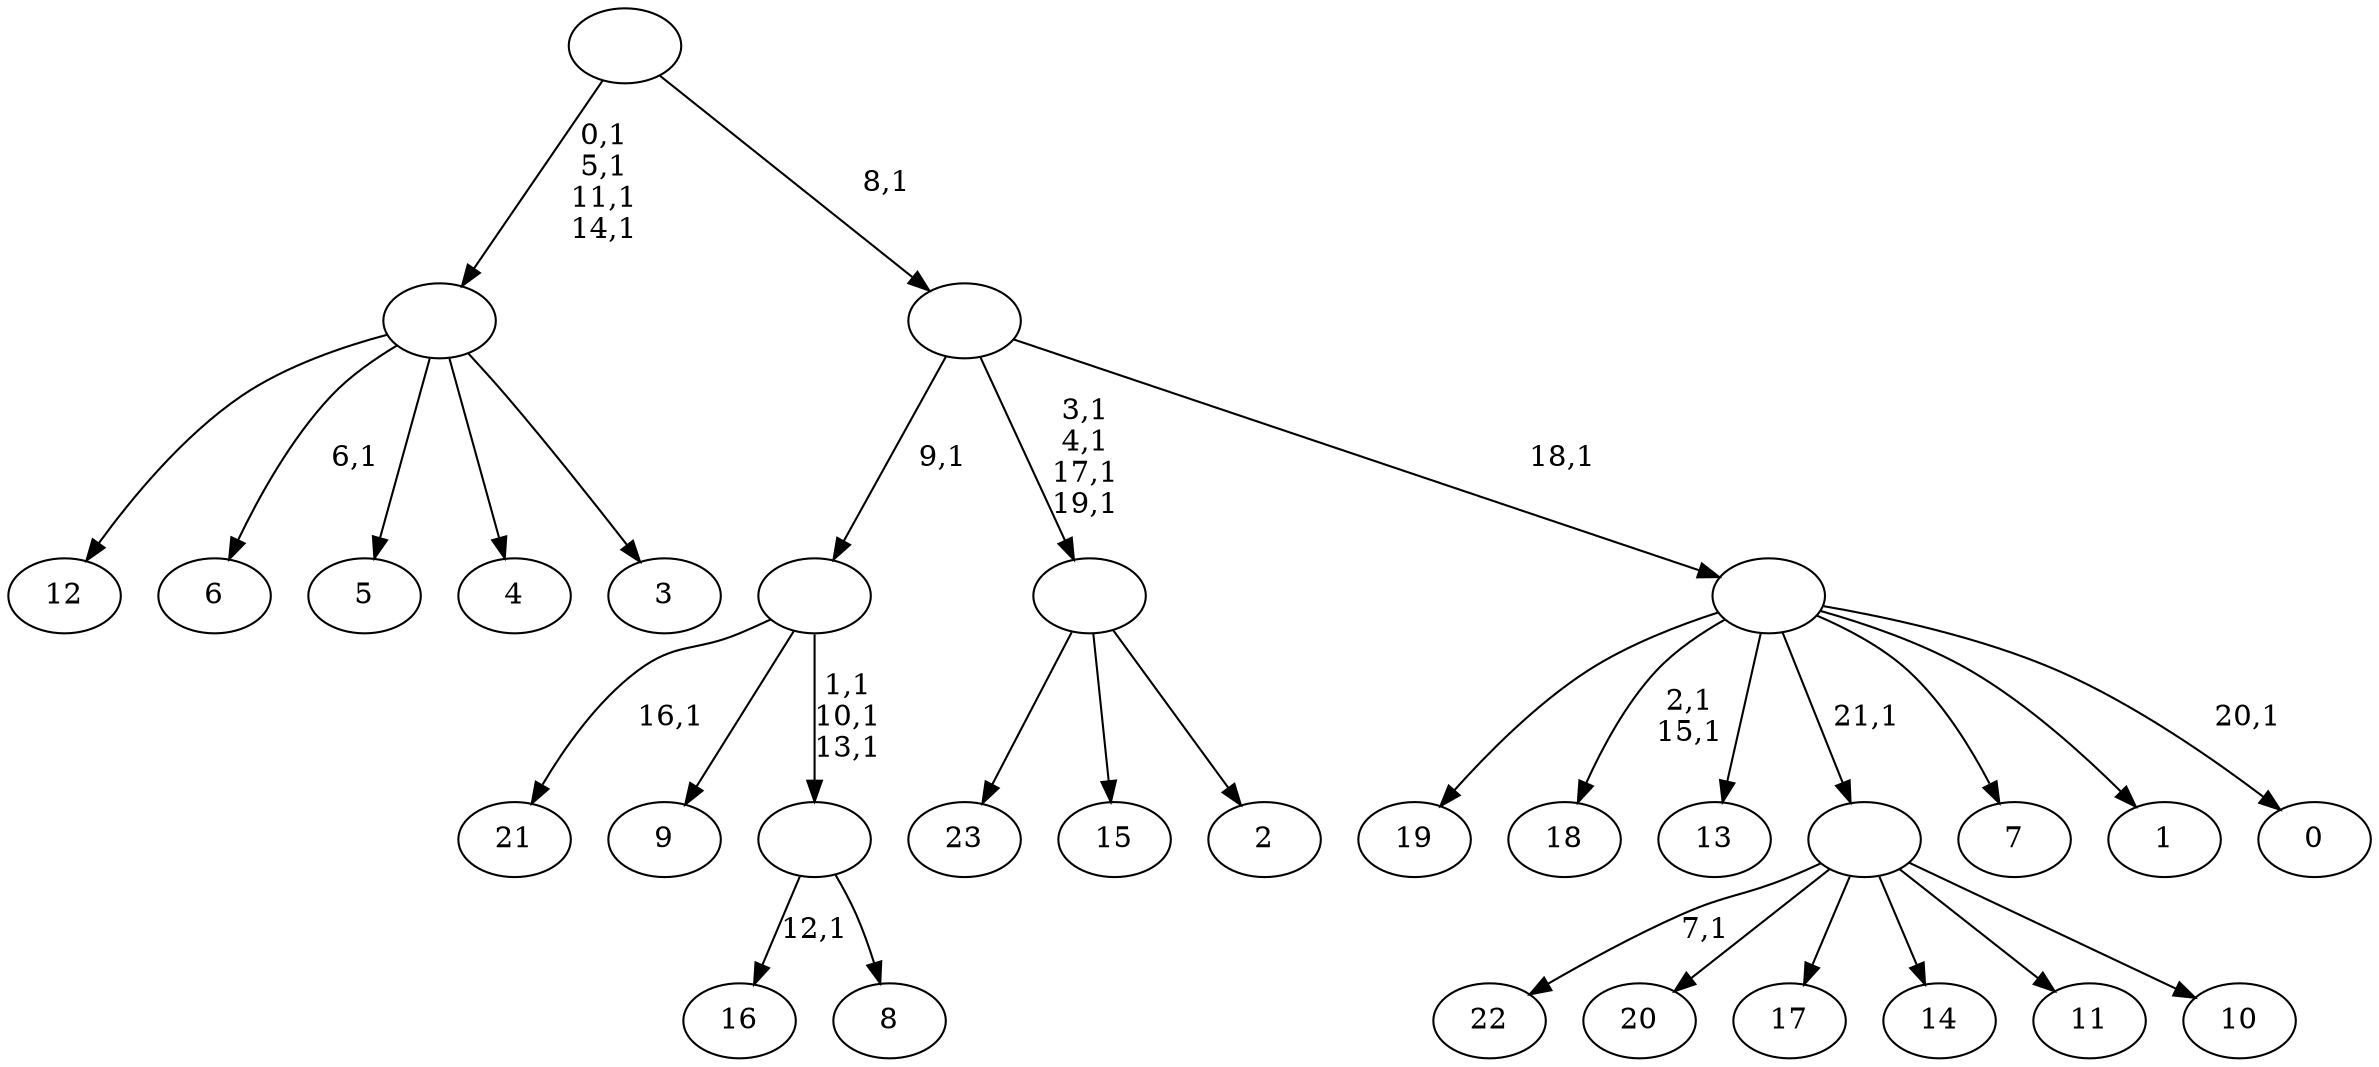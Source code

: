 digraph T {
	46 [label="23"]
	45 [label="22"]
	43 [label="21"]
	41 [label="20"]
	40 [label="19"]
	39 [label="18"]
	36 [label="17"]
	35 [label="16"]
	33 [label="15"]
	32 [label="14"]
	31 [label="13"]
	30 [label="12"]
	29 [label="11"]
	28 [label="10"]
	27 [label=""]
	26 [label="9"]
	25 [label="8"]
	24 [label=""]
	21 [label=""]
	20 [label="7"]
	19 [label="6"]
	17 [label="5"]
	16 [label="4"]
	15 [label="3"]
	14 [label=""]
	10 [label="2"]
	9 [label=""]
	5 [label="1"]
	4 [label="0"]
	2 [label=""]
	1 [label=""]
	0 [label=""]
	27 -> 45 [label="7,1"]
	27 -> 41 [label=""]
	27 -> 36 [label=""]
	27 -> 32 [label=""]
	27 -> 29 [label=""]
	27 -> 28 [label=""]
	24 -> 35 [label="12,1"]
	24 -> 25 [label=""]
	21 -> 24 [label="1,1\n10,1\n13,1"]
	21 -> 43 [label="16,1"]
	21 -> 26 [label=""]
	14 -> 19 [label="6,1"]
	14 -> 30 [label=""]
	14 -> 17 [label=""]
	14 -> 16 [label=""]
	14 -> 15 [label=""]
	9 -> 46 [label=""]
	9 -> 33 [label=""]
	9 -> 10 [label=""]
	2 -> 4 [label="20,1"]
	2 -> 39 [label="2,1\n15,1"]
	2 -> 40 [label=""]
	2 -> 31 [label=""]
	2 -> 27 [label="21,1"]
	2 -> 20 [label=""]
	2 -> 5 [label=""]
	1 -> 9 [label="3,1\n4,1\n17,1\n19,1"]
	1 -> 21 [label="9,1"]
	1 -> 2 [label="18,1"]
	0 -> 14 [label="0,1\n5,1\n11,1\n14,1"]
	0 -> 1 [label="8,1"]
}

